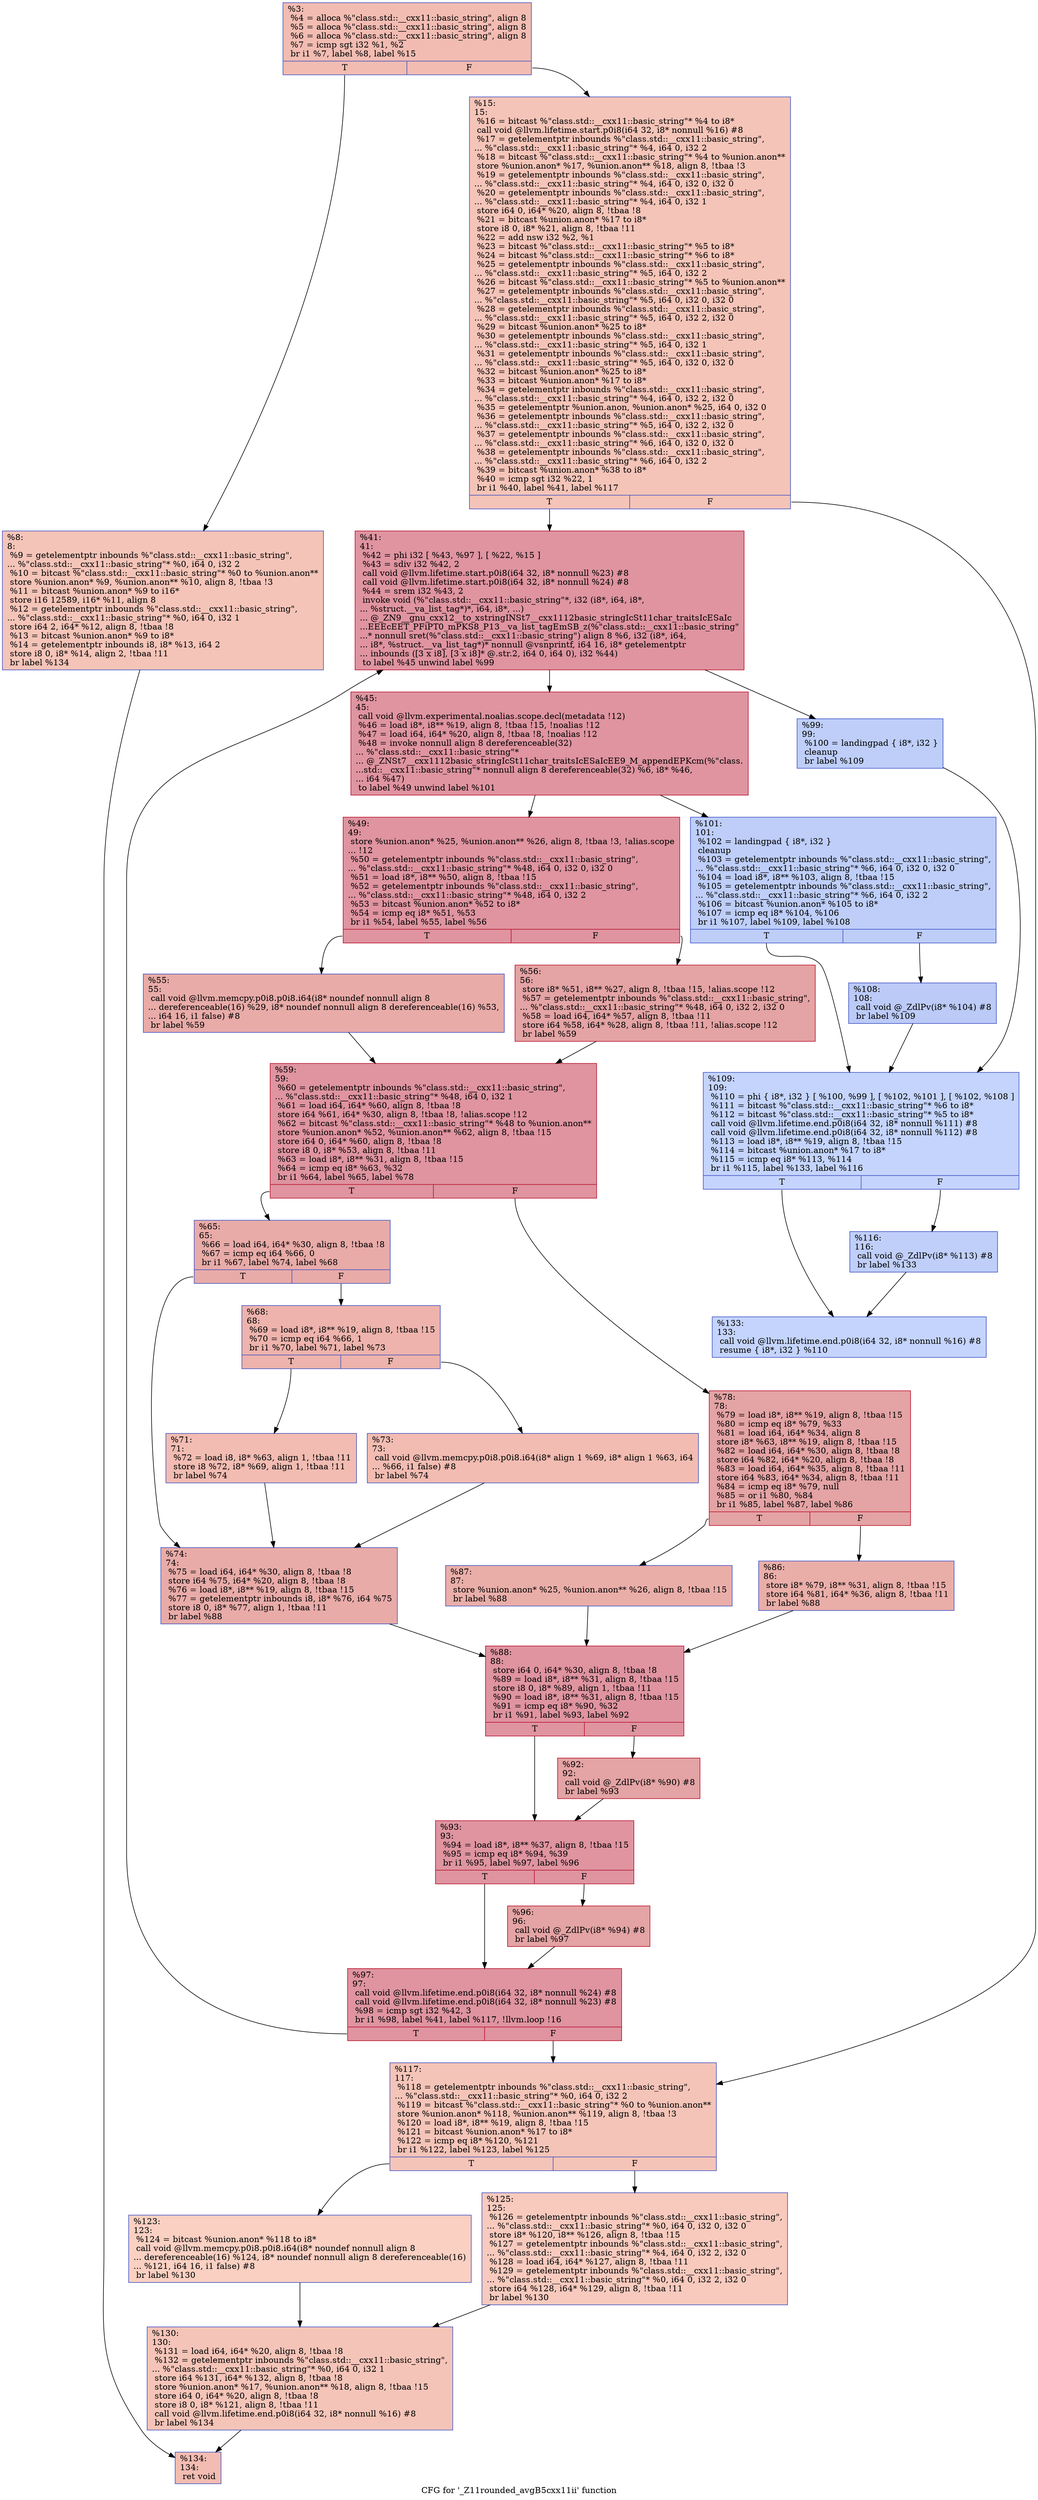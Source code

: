 digraph "CFG for '_Z11rounded_avgB5cxx11ii' function" {
	label="CFG for '_Z11rounded_avgB5cxx11ii' function";

	Node0x55ce90eaf3c0 [shape=record,color="#3d50c3ff", style=filled, fillcolor="#e1675170",label="{%3:\l  %4 = alloca %\"class.std::__cxx11::basic_string\", align 8\l  %5 = alloca %\"class.std::__cxx11::basic_string\", align 8\l  %6 = alloca %\"class.std::__cxx11::basic_string\", align 8\l  %7 = icmp sgt i32 %1, %2\l  br i1 %7, label %8, label %15\l|{<s0>T|<s1>F}}"];
	Node0x55ce90eaf3c0:s0 -> Node0x55ce90eafc90;
	Node0x55ce90eaf3c0:s1 -> Node0x55ce90eafce0;
	Node0x55ce90eafc90 [shape=record,color="#3d50c3ff", style=filled, fillcolor="#e97a5f70",label="{%8:\l8:                                                \l  %9 = getelementptr inbounds %\"class.std::__cxx11::basic_string\",\l... %\"class.std::__cxx11::basic_string\"* %0, i64 0, i32 2\l  %10 = bitcast %\"class.std::__cxx11::basic_string\"* %0 to %union.anon**\l  store %union.anon* %9, %union.anon** %10, align 8, !tbaa !3\l  %11 = bitcast %union.anon* %9 to i16*\l  store i16 12589, i16* %11, align 8\l  %12 = getelementptr inbounds %\"class.std::__cxx11::basic_string\",\l... %\"class.std::__cxx11::basic_string\"* %0, i64 0, i32 1\l  store i64 2, i64* %12, align 8, !tbaa !8\l  %13 = bitcast %union.anon* %9 to i8*\l  %14 = getelementptr inbounds i8, i8* %13, i64 2\l  store i8 0, i8* %14, align 2, !tbaa !11\l  br label %134\l}"];
	Node0x55ce90eafc90 -> Node0x55ce90eafad0;
	Node0x55ce90eafce0 [shape=record,color="#3d50c3ff", style=filled, fillcolor="#e97a5f70",label="{%15:\l15:                                               \l  %16 = bitcast %\"class.std::__cxx11::basic_string\"* %4 to i8*\l  call void @llvm.lifetime.start.p0i8(i64 32, i8* nonnull %16) #8\l  %17 = getelementptr inbounds %\"class.std::__cxx11::basic_string\",\l... %\"class.std::__cxx11::basic_string\"* %4, i64 0, i32 2\l  %18 = bitcast %\"class.std::__cxx11::basic_string\"* %4 to %union.anon**\l  store %union.anon* %17, %union.anon** %18, align 8, !tbaa !3\l  %19 = getelementptr inbounds %\"class.std::__cxx11::basic_string\",\l... %\"class.std::__cxx11::basic_string\"* %4, i64 0, i32 0, i32 0\l  %20 = getelementptr inbounds %\"class.std::__cxx11::basic_string\",\l... %\"class.std::__cxx11::basic_string\"* %4, i64 0, i32 1\l  store i64 0, i64* %20, align 8, !tbaa !8\l  %21 = bitcast %union.anon* %17 to i8*\l  store i8 0, i8* %21, align 8, !tbaa !11\l  %22 = add nsw i32 %2, %1\l  %23 = bitcast %\"class.std::__cxx11::basic_string\"* %5 to i8*\l  %24 = bitcast %\"class.std::__cxx11::basic_string\"* %6 to i8*\l  %25 = getelementptr inbounds %\"class.std::__cxx11::basic_string\",\l... %\"class.std::__cxx11::basic_string\"* %5, i64 0, i32 2\l  %26 = bitcast %\"class.std::__cxx11::basic_string\"* %5 to %union.anon**\l  %27 = getelementptr inbounds %\"class.std::__cxx11::basic_string\",\l... %\"class.std::__cxx11::basic_string\"* %5, i64 0, i32 0, i32 0\l  %28 = getelementptr inbounds %\"class.std::__cxx11::basic_string\",\l... %\"class.std::__cxx11::basic_string\"* %5, i64 0, i32 2, i32 0\l  %29 = bitcast %union.anon* %25 to i8*\l  %30 = getelementptr inbounds %\"class.std::__cxx11::basic_string\",\l... %\"class.std::__cxx11::basic_string\"* %5, i64 0, i32 1\l  %31 = getelementptr inbounds %\"class.std::__cxx11::basic_string\",\l... %\"class.std::__cxx11::basic_string\"* %5, i64 0, i32 0, i32 0\l  %32 = bitcast %union.anon* %25 to i8*\l  %33 = bitcast %union.anon* %17 to i8*\l  %34 = getelementptr inbounds %\"class.std::__cxx11::basic_string\",\l... %\"class.std::__cxx11::basic_string\"* %4, i64 0, i32 2, i32 0\l  %35 = getelementptr %union.anon, %union.anon* %25, i64 0, i32 0\l  %36 = getelementptr inbounds %\"class.std::__cxx11::basic_string\",\l... %\"class.std::__cxx11::basic_string\"* %5, i64 0, i32 2, i32 0\l  %37 = getelementptr inbounds %\"class.std::__cxx11::basic_string\",\l... %\"class.std::__cxx11::basic_string\"* %6, i64 0, i32 0, i32 0\l  %38 = getelementptr inbounds %\"class.std::__cxx11::basic_string\",\l... %\"class.std::__cxx11::basic_string\"* %6, i64 0, i32 2\l  %39 = bitcast %union.anon* %38 to i8*\l  %40 = icmp sgt i32 %22, 1\l  br i1 %40, label %41, label %117\l|{<s0>T|<s1>F}}"];
	Node0x55ce90eafce0:s0 -> Node0x55ce90eb37e0;
	Node0x55ce90eafce0:s1 -> Node0x55ce90eb3870;
	Node0x55ce90eb37e0 [shape=record,color="#b70d28ff", style=filled, fillcolor="#b70d2870",label="{%41:\l41:                                               \l  %42 = phi i32 [ %43, %97 ], [ %22, %15 ]\l  %43 = sdiv i32 %42, 2\l  call void @llvm.lifetime.start.p0i8(i64 32, i8* nonnull %23) #8\l  call void @llvm.lifetime.start.p0i8(i64 32, i8* nonnull %24) #8\l  %44 = srem i32 %43, 2\l  invoke void (%\"class.std::__cxx11::basic_string\"*, i32 (i8*, i64, i8*,\l... %struct.__va_list_tag*)*, i64, i8*, ...)\l... @_ZN9__gnu_cxx12__to_xstringINSt7__cxx1112basic_stringIcSt11char_traitsIcESaIc\l...EEEcEET_PFiPT0_mPKS8_P13__va_list_tagEmSB_z(%\"class.std::__cxx11::basic_string\"\l...* nonnull sret(%\"class.std::__cxx11::basic_string\") align 8 %6, i32 (i8*, i64,\l... i8*, %struct.__va_list_tag*)* nonnull @vsnprintf, i64 16, i8* getelementptr\l... inbounds ([3 x i8], [3 x i8]* @.str.2, i64 0, i64 0), i32 %44)\l          to label %45 unwind label %99\l}"];
	Node0x55ce90eb37e0 -> Node0x55ce90eb4130;
	Node0x55ce90eb37e0 -> Node0x55ce90eb4180;
	Node0x55ce90eb4130 [shape=record,color="#b70d28ff", style=filled, fillcolor="#b70d2870",label="{%45:\l45:                                               \l  call void @llvm.experimental.noalias.scope.decl(metadata !12)\l  %46 = load i8*, i8** %19, align 8, !tbaa !15, !noalias !12\l  %47 = load i64, i64* %20, align 8, !tbaa !8, !noalias !12\l  %48 = invoke nonnull align 8 dereferenceable(32)\l... %\"class.std::__cxx11::basic_string\"*\l... @_ZNSt7__cxx1112basic_stringIcSt11char_traitsIcESaIcEE9_M_appendEPKcm(%\"class.\l...std::__cxx11::basic_string\"* nonnull align 8 dereferenceable(32) %6, i8* %46,\l... i64 %47)\l          to label %49 unwind label %101\l}"];
	Node0x55ce90eb4130 -> Node0x55ce90eb5560;
	Node0x55ce90eb4130 -> Node0x55ce90eb55f0;
	Node0x55ce90eb5560 [shape=record,color="#b70d28ff", style=filled, fillcolor="#b70d2870",label="{%49:\l49:                                               \l  store %union.anon* %25, %union.anon** %26, align 8, !tbaa !3, !alias.scope\l... !12\l  %50 = getelementptr inbounds %\"class.std::__cxx11::basic_string\",\l... %\"class.std::__cxx11::basic_string\"* %48, i64 0, i32 0, i32 0\l  %51 = load i8*, i8** %50, align 8, !tbaa !15\l  %52 = getelementptr inbounds %\"class.std::__cxx11::basic_string\",\l... %\"class.std::__cxx11::basic_string\"* %48, i64 0, i32 2\l  %53 = bitcast %union.anon* %52 to i8*\l  %54 = icmp eq i8* %51, %53\l  br i1 %54, label %55, label %56\l|{<s0>T|<s1>F}}"];
	Node0x55ce90eb5560:s0 -> Node0x55ce90eb54c0;
	Node0x55ce90eb5560:s1 -> Node0x55ce90eb6360;
	Node0x55ce90eb54c0 [shape=record,color="#3d50c3ff", style=filled, fillcolor="#cc403a70",label="{%55:\l55:                                               \l  call void @llvm.memcpy.p0i8.p0i8.i64(i8* noundef nonnull align 8\l... dereferenceable(16) %29, i8* noundef nonnull align 8 dereferenceable(16) %53,\l... i64 16, i1 false) #8\l  br label %59\l}"];
	Node0x55ce90eb54c0 -> Node0x55ce90eb6820;
	Node0x55ce90eb6360 [shape=record,color="#b70d28ff", style=filled, fillcolor="#c32e3170",label="{%56:\l56:                                               \l  store i8* %51, i8** %27, align 8, !tbaa !15, !alias.scope !12\l  %57 = getelementptr inbounds %\"class.std::__cxx11::basic_string\",\l... %\"class.std::__cxx11::basic_string\"* %48, i64 0, i32 2, i32 0\l  %58 = load i64, i64* %57, align 8, !tbaa !11\l  store i64 %58, i64* %28, align 8, !tbaa !11, !alias.scope !12\l  br label %59\l}"];
	Node0x55ce90eb6360 -> Node0x55ce90eb6820;
	Node0x55ce90eb6820 [shape=record,color="#b70d28ff", style=filled, fillcolor="#b70d2870",label="{%59:\l59:                                               \l  %60 = getelementptr inbounds %\"class.std::__cxx11::basic_string\",\l... %\"class.std::__cxx11::basic_string\"* %48, i64 0, i32 1\l  %61 = load i64, i64* %60, align 8, !tbaa !8\l  store i64 %61, i64* %30, align 8, !tbaa !8, !alias.scope !12\l  %62 = bitcast %\"class.std::__cxx11::basic_string\"* %48 to %union.anon**\l  store %union.anon* %52, %union.anon** %62, align 8, !tbaa !15\l  store i64 0, i64* %60, align 8, !tbaa !8\l  store i8 0, i8* %53, align 8, !tbaa !11\l  %63 = load i8*, i8** %31, align 8, !tbaa !15\l  %64 = icmp eq i8* %63, %32\l  br i1 %64, label %65, label %78\l|{<s0>T|<s1>F}}"];
	Node0x55ce90eb6820:s0 -> Node0x55ce90eb74f0;
	Node0x55ce90eb6820:s1 -> Node0x55ce90eb7580;
	Node0x55ce90eb74f0 [shape=record,color="#3d50c3ff", style=filled, fillcolor="#cc403a70",label="{%65:\l65:                                               \l  %66 = load i64, i64* %30, align 8, !tbaa !8\l  %67 = icmp eq i64 %66, 0\l  br i1 %67, label %74, label %68\l|{<s0>T|<s1>F}}"];
	Node0x55ce90eb74f0:s0 -> Node0x55ce90eb77c0;
	Node0x55ce90eb74f0:s1 -> Node0x55ce90eb7810;
	Node0x55ce90eb7810 [shape=record,color="#3d50c3ff", style=filled, fillcolor="#d6524470",label="{%68:\l68:                                               \l  %69 = load i8*, i8** %19, align 8, !tbaa !15\l  %70 = icmp eq i64 %66, 1\l  br i1 %70, label %71, label %73\l|{<s0>T|<s1>F}}"];
	Node0x55ce90eb7810:s0 -> Node0x55ce90eb7a50;
	Node0x55ce90eb7810:s1 -> Node0x55ce90eb7aa0;
	Node0x55ce90eb7a50 [shape=record,color="#3d50c3ff", style=filled, fillcolor="#e1675170",label="{%71:\l71:                                               \l  %72 = load i8, i8* %63, align 1, !tbaa !11\l  store i8 %72, i8* %69, align 1, !tbaa !11\l  br label %74\l}"];
	Node0x55ce90eb7a50 -> Node0x55ce90eb77c0;
	Node0x55ce90eb7aa0 [shape=record,color="#3d50c3ff", style=filled, fillcolor="#e1675170",label="{%73:\l73:                                               \l  call void @llvm.memcpy.p0i8.p0i8.i64(i8* align 1 %69, i8* align 1 %63, i64\l... %66, i1 false) #8\l  br label %74\l}"];
	Node0x55ce90eb7aa0 -> Node0x55ce90eb77c0;
	Node0x55ce90eb77c0 [shape=record,color="#3d50c3ff", style=filled, fillcolor="#cc403a70",label="{%74:\l74:                                               \l  %75 = load i64, i64* %30, align 8, !tbaa !8\l  store i64 %75, i64* %20, align 8, !tbaa !8\l  %76 = load i8*, i8** %19, align 8, !tbaa !15\l  %77 = getelementptr inbounds i8, i8* %76, i64 %75\l  store i8 0, i8* %77, align 1, !tbaa !11\l  br label %88\l}"];
	Node0x55ce90eb77c0 -> Node0x55ce90eb8230;
	Node0x55ce90eb7580 [shape=record,color="#b70d28ff", style=filled, fillcolor="#c32e3170",label="{%78:\l78:                                               \l  %79 = load i8*, i8** %19, align 8, !tbaa !15\l  %80 = icmp eq i8* %79, %33\l  %81 = load i64, i64* %34, align 8\l  store i8* %63, i8** %19, align 8, !tbaa !15\l  %82 = load i64, i64* %30, align 8, !tbaa !8\l  store i64 %82, i64* %20, align 8, !tbaa !8\l  %83 = load i64, i64* %35, align 8, !tbaa !11\l  store i64 %83, i64* %34, align 8, !tbaa !11\l  %84 = icmp eq i8* %79, null\l  %85 = or i1 %80, %84\l  br i1 %85, label %87, label %86\l|{<s0>T|<s1>F}}"];
	Node0x55ce90eb7580:s0 -> Node0x55ce90eb8810;
	Node0x55ce90eb7580:s1 -> Node0x55ce90eb8860;
	Node0x55ce90eb8860 [shape=record,color="#3d50c3ff", style=filled, fillcolor="#d0473d70",label="{%86:\l86:                                               \l  store i8* %79, i8** %31, align 8, !tbaa !15\l  store i64 %81, i64* %36, align 8, !tbaa !11\l  br label %88\l}"];
	Node0x55ce90eb8860 -> Node0x55ce90eb8230;
	Node0x55ce90eb8810 [shape=record,color="#3d50c3ff", style=filled, fillcolor="#d0473d70",label="{%87:\l87:                                               \l  store %union.anon* %25, %union.anon** %26, align 8, !tbaa !15\l  br label %88\l}"];
	Node0x55ce90eb8810 -> Node0x55ce90eb8230;
	Node0x55ce90eb8230 [shape=record,color="#b70d28ff", style=filled, fillcolor="#b70d2870",label="{%88:\l88:                                               \l  store i64 0, i64* %30, align 8, !tbaa !8\l  %89 = load i8*, i8** %31, align 8, !tbaa !15\l  store i8 0, i8* %89, align 1, !tbaa !11\l  %90 = load i8*, i8** %31, align 8, !tbaa !15\l  %91 = icmp eq i8* %90, %32\l  br i1 %91, label %93, label %92\l|{<s0>T|<s1>F}}"];
	Node0x55ce90eb8230:s0 -> Node0x55ce90eb8e80;
	Node0x55ce90eb8230:s1 -> Node0x55ce90eb8ed0;
	Node0x55ce90eb8ed0 [shape=record,color="#b70d28ff", style=filled, fillcolor="#c32e3170",label="{%92:\l92:                                               \l  call void @_ZdlPv(i8* %90) #8\l  br label %93\l}"];
	Node0x55ce90eb8ed0 -> Node0x55ce90eb8e80;
	Node0x55ce90eb8e80 [shape=record,color="#b70d28ff", style=filled, fillcolor="#b70d2870",label="{%93:\l93:                                               \l  %94 = load i8*, i8** %37, align 8, !tbaa !15\l  %95 = icmp eq i8* %94, %39\l  br i1 %95, label %97, label %96\l|{<s0>T|<s1>F}}"];
	Node0x55ce90eb8e80:s0 -> Node0x55ce90eb39e0;
	Node0x55ce90eb8e80:s1 -> Node0x55ce90eb9340;
	Node0x55ce90eb9340 [shape=record,color="#b70d28ff", style=filled, fillcolor="#c32e3170",label="{%96:\l96:                                               \l  call void @_ZdlPv(i8* %94) #8\l  br label %97\l}"];
	Node0x55ce90eb9340 -> Node0x55ce90eb39e0;
	Node0x55ce90eb39e0 [shape=record,color="#b70d28ff", style=filled, fillcolor="#b70d2870",label="{%97:\l97:                                               \l  call void @llvm.lifetime.end.p0i8(i64 32, i8* nonnull %24) #8\l  call void @llvm.lifetime.end.p0i8(i64 32, i8* nonnull %23) #8\l  %98 = icmp sgt i32 %42, 3\l  br i1 %98, label %41, label %117, !llvm.loop !16\l|{<s0>T|<s1>F}}"];
	Node0x55ce90eb39e0:s0 -> Node0x55ce90eb37e0;
	Node0x55ce90eb39e0:s1 -> Node0x55ce90eb3870;
	Node0x55ce90eb4180 [shape=record,color="#3d50c3ff", style=filled, fillcolor="#6c8ff170",label="{%99:\l99:                                               \l  %100 = landingpad \{ i8*, i32 \}\l          cleanup\l  br label %109\l}"];
	Node0x55ce90eb4180 -> Node0x55ce90eb9bc0;
	Node0x55ce90eb55f0 [shape=record,color="#3d50c3ff", style=filled, fillcolor="#6c8ff170",label="{%101:\l101:                                              \l  %102 = landingpad \{ i8*, i32 \}\l          cleanup\l  %103 = getelementptr inbounds %\"class.std::__cxx11::basic_string\",\l... %\"class.std::__cxx11::basic_string\"* %6, i64 0, i32 0, i32 0\l  %104 = load i8*, i8** %103, align 8, !tbaa !15\l  %105 = getelementptr inbounds %\"class.std::__cxx11::basic_string\",\l... %\"class.std::__cxx11::basic_string\"* %6, i64 0, i32 2\l  %106 = bitcast %union.anon* %105 to i8*\l  %107 = icmp eq i8* %104, %106\l  br i1 %107, label %109, label %108\l|{<s0>T|<s1>F}}"];
	Node0x55ce90eb55f0:s0 -> Node0x55ce90eb9bc0;
	Node0x55ce90eb55f0:s1 -> Node0x55ce90eba000;
	Node0x55ce90eba000 [shape=record,color="#3d50c3ff", style=filled, fillcolor="#6687ed70",label="{%108:\l108:                                              \l  call void @_ZdlPv(i8* %104) #8\l  br label %109\l}"];
	Node0x55ce90eba000 -> Node0x55ce90eb9bc0;
	Node0x55ce90eb9bc0 [shape=record,color="#3d50c3ff", style=filled, fillcolor="#7a9df870",label="{%109:\l109:                                              \l  %110 = phi \{ i8*, i32 \} [ %100, %99 ], [ %102, %101 ], [ %102, %108 ]\l  %111 = bitcast %\"class.std::__cxx11::basic_string\"* %6 to i8*\l  %112 = bitcast %\"class.std::__cxx11::basic_string\"* %5 to i8*\l  call void @llvm.lifetime.end.p0i8(i64 32, i8* nonnull %111) #8\l  call void @llvm.lifetime.end.p0i8(i64 32, i8* nonnull %112) #8\l  %113 = load i8*, i8** %19, align 8, !tbaa !15\l  %114 = bitcast %union.anon* %17 to i8*\l  %115 = icmp eq i8* %113, %114\l  br i1 %115, label %133, label %116\l|{<s0>T|<s1>F}}"];
	Node0x55ce90eb9bc0:s0 -> Node0x55ce90eba870;
	Node0x55ce90eb9bc0:s1 -> Node0x55ce90eba8c0;
	Node0x55ce90eba8c0 [shape=record,color="#3d50c3ff", style=filled, fillcolor="#7093f370",label="{%116:\l116:                                              \l  call void @_ZdlPv(i8* %113) #8\l  br label %133\l}"];
	Node0x55ce90eba8c0 -> Node0x55ce90eba870;
	Node0x55ce90eb3870 [shape=record,color="#3d50c3ff", style=filled, fillcolor="#e97a5f70",label="{%117:\l117:                                              \l  %118 = getelementptr inbounds %\"class.std::__cxx11::basic_string\",\l... %\"class.std::__cxx11::basic_string\"* %0, i64 0, i32 2\l  %119 = bitcast %\"class.std::__cxx11::basic_string\"* %0 to %union.anon**\l  store %union.anon* %118, %union.anon** %119, align 8, !tbaa !3\l  %120 = load i8*, i8** %19, align 8, !tbaa !15\l  %121 = bitcast %union.anon* %17 to i8*\l  %122 = icmp eq i8* %120, %121\l  br i1 %122, label %123, label %125\l|{<s0>T|<s1>F}}"];
	Node0x55ce90eb3870:s0 -> Node0x55ce90ebae50;
	Node0x55ce90eb3870:s1 -> Node0x55ce90ebaea0;
	Node0x55ce90ebae50 [shape=record,color="#3d50c3ff", style=filled, fillcolor="#f3947570",label="{%123:\l123:                                              \l  %124 = bitcast %union.anon* %118 to i8*\l  call void @llvm.memcpy.p0i8.p0i8.i64(i8* noundef nonnull align 8\l... dereferenceable(16) %124, i8* noundef nonnull align 8 dereferenceable(16)\l... %121, i64 16, i1 false) #8\l  br label %130\l}"];
	Node0x55ce90ebae50 -> Node0x55ce90ebb1a0;
	Node0x55ce90ebaea0 [shape=record,color="#3d50c3ff", style=filled, fillcolor="#ef886b70",label="{%125:\l125:                                              \l  %126 = getelementptr inbounds %\"class.std::__cxx11::basic_string\",\l... %\"class.std::__cxx11::basic_string\"* %0, i64 0, i32 0, i32 0\l  store i8* %120, i8** %126, align 8, !tbaa !15\l  %127 = getelementptr inbounds %\"class.std::__cxx11::basic_string\",\l... %\"class.std::__cxx11::basic_string\"* %4, i64 0, i32 2, i32 0\l  %128 = load i64, i64* %127, align 8, !tbaa !11\l  %129 = getelementptr inbounds %\"class.std::__cxx11::basic_string\",\l... %\"class.std::__cxx11::basic_string\"* %0, i64 0, i32 2, i32 0\l  store i64 %128, i64* %129, align 8, !tbaa !11\l  br label %130\l}"];
	Node0x55ce90ebaea0 -> Node0x55ce90ebb1a0;
	Node0x55ce90ebb1a0 [shape=record,color="#3d50c3ff", style=filled, fillcolor="#e97a5f70",label="{%130:\l130:                                              \l  %131 = load i64, i64* %20, align 8, !tbaa !8\l  %132 = getelementptr inbounds %\"class.std::__cxx11::basic_string\",\l... %\"class.std::__cxx11::basic_string\"* %0, i64 0, i32 1\l  store i64 %131, i64* %132, align 8, !tbaa !8\l  store %union.anon* %17, %union.anon** %18, align 8, !tbaa !15\l  store i64 0, i64* %20, align 8, !tbaa !8\l  store i8 0, i8* %121, align 8, !tbaa !11\l  call void @llvm.lifetime.end.p0i8(i64 32, i8* nonnull %16) #8\l  br label %134\l}"];
	Node0x55ce90ebb1a0 -> Node0x55ce90eafad0;
	Node0x55ce90eba870 [shape=record,color="#3d50c3ff", style=filled, fillcolor="#7a9df870",label="{%133:\l133:                                              \l  call void @llvm.lifetime.end.p0i8(i64 32, i8* nonnull %16) #8\l  resume \{ i8*, i32 \} %110\l}"];
	Node0x55ce90eafad0 [shape=record,color="#3d50c3ff", style=filled, fillcolor="#e1675170",label="{%134:\l134:                                              \l  ret void\l}"];
}
